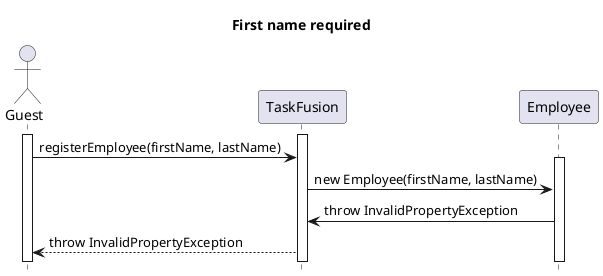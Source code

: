 @startuml seq_1b
hide footbox

title First name required
actor "Guest" as guest
participant "TaskFusion" as app
participant "Employee" as emp

activate guest
activate app
guest -> app: registerEmployee(firstName, lastName)

activate emp
app -> emp: new Employee(firstName, lastName)

emp -> app: throw InvalidPropertyException

app --> guest : throw InvalidPropertyException

@enduml